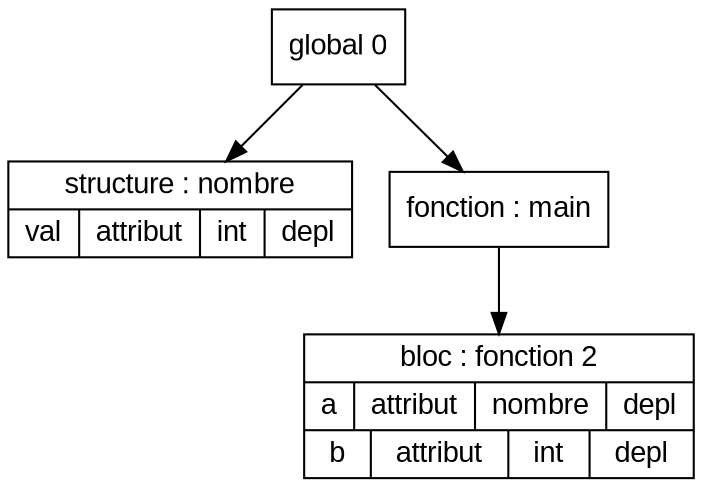 digraph "tds"{

	node [fontname="Arial"];

	N1 [shape=record label="{ structure : nombre
	| { val | attribut | int | depl }
	}"];

	N3 [shape=record label="{ bloc : fonction  2
	| { a | attribut | nombre | depl }
	| { b | attribut | int | depl }
	}"];

	N2 [shape=record label="{ fonction : main
	}"];

	N0 [shape=record label="{ global 0
	}"];


	N0 -> N1; 
	N0 -> N2; 
	N2 -> N3; 
}
